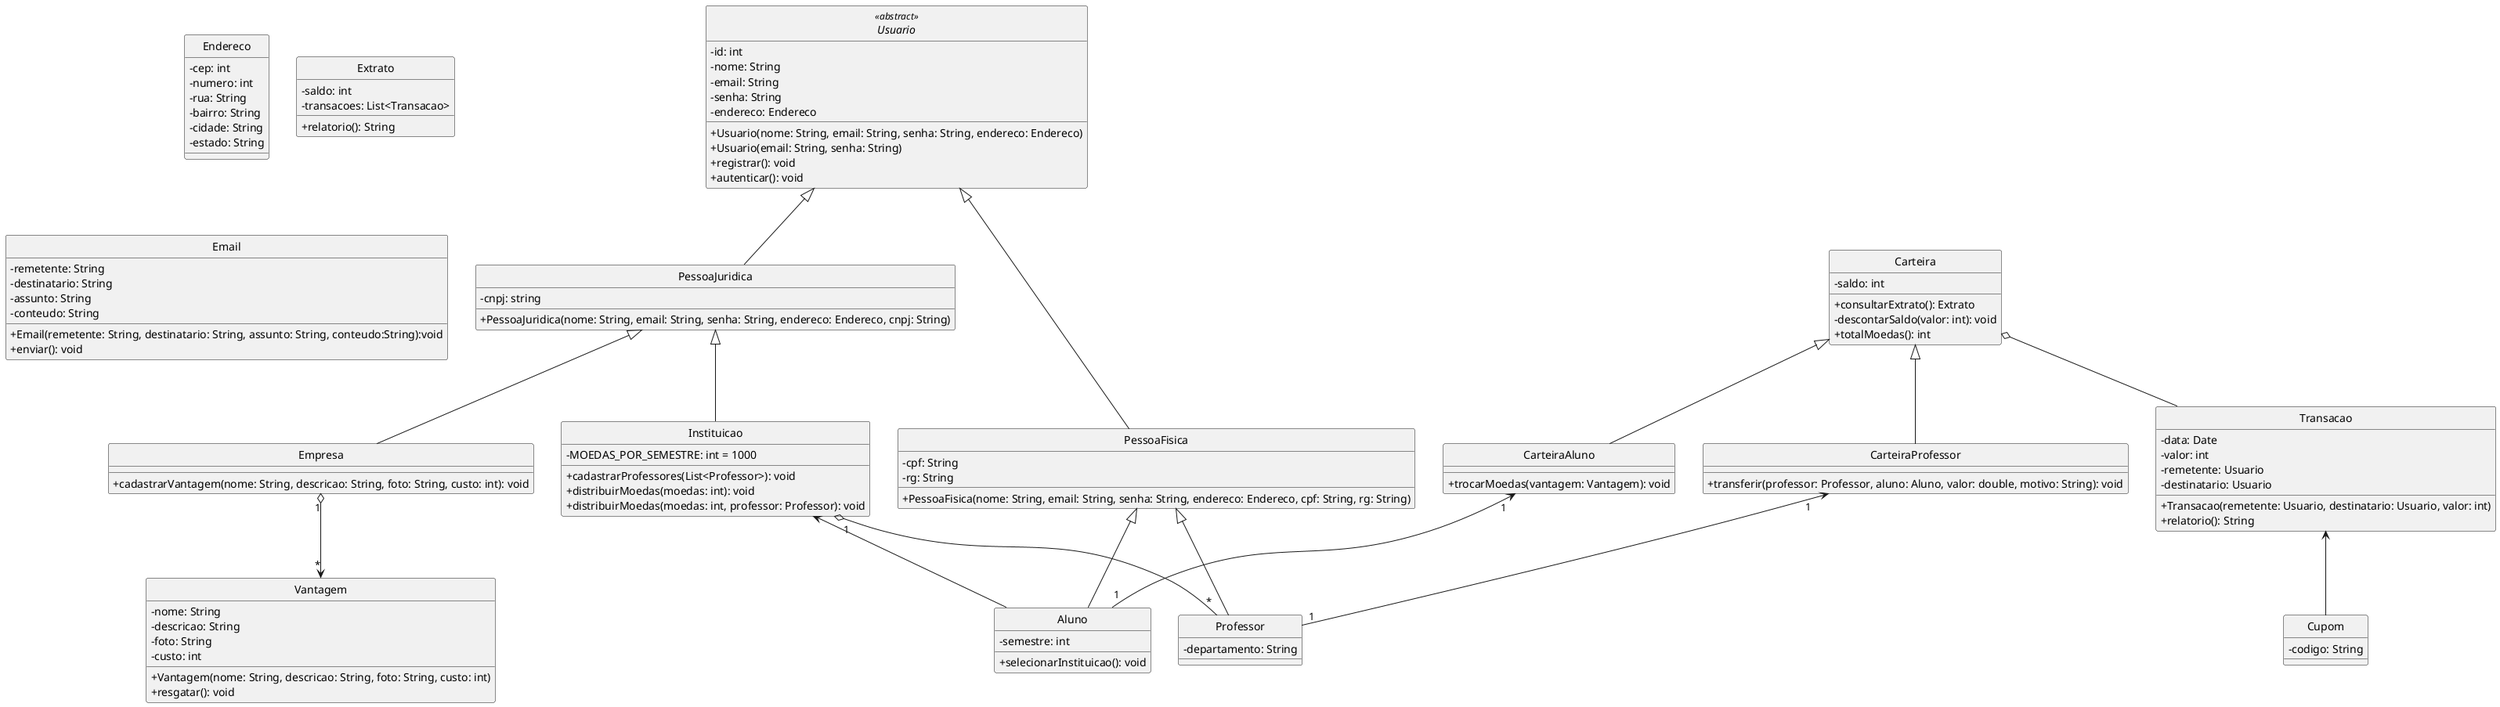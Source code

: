 @startuml classe

skinparam classAttributeIconSize 0
hide circle

abstract Usuario <<abstract>>{
    - id: int
    - nome: String
    - email: String
    - senha: String
    - endereco: Endereco
    + Usuario(nome: String, email: String, senha: String, endereco: Endereco)
    + Usuario(email: String, senha: String)
    + registrar(): void
    + autenticar(): void
}

class PessoaFisica {
    - cpf: String
    - rg: String
    + PessoaFisica(nome: String, email: String, senha: String, endereco: Endereco, cpf: String, rg: String)
}

class PessoaJuridica {
    - cnpj: string
    + PessoaJuridica(nome: String, email: String, senha: String, endereco: Endereco, cnpj: String)
}

class Instituicao {
    - MOEDAS_POR_SEMESTRE: int = 1000
    + cadastrarProfessores(List<Professor>): void
    + distribuirMoedas(moedas: int): void
    + distribuirMoedas(moedas: int, professor: Professor): void
}

class Endereco {
    - cep: int
    - numero: int
    - rua: String
    - bairro: String
    - cidade: String
    - estado: String
}

class Aluno {
    - semestre: int
    + selecionarInstituicao(): void
}

class Professor {
    - departamento: String
}

class Empresa {
    + cadastrarVantagem(nome: String, descricao: String, foto: String, custo: int): void
}

class Transacao {
    - data: Date
    - valor: int
    - remetente: Usuario
    - destinatario: Usuario
    + Transacao(remetente: Usuario, destinatario: Usuario, valor: int)
    + relatorio(): String
}

class Extrato {
    - saldo: int
    - transacoes: List<Transacao>
    + relatorio(): String
}

class Vantagem {
    - nome: String
    - descricao: String
    - foto: String
    - custo: int
    + Vantagem(nome: String, descricao: String, foto: String, custo: int)
    + resgatar(): void
}

class Email {
    - remetente: String
    - destinatario: String
    - assunto: String
    - conteudo: String
    + Email(remetente: String, destinatario: String, assunto: String, conteudo:String):void
    + enviar(): void
}

class Carteira {
    - saldo: int
    + consultarExtrato(): Extrato
    - descontarSaldo(valor: int): void
    + totalMoedas(): int
}

class CarteiraAluno {
    + trocarMoedas(vantagem: Vantagem): void
}

class CarteiraProfessor{
    + transferir(professor: Professor, aluno: Aluno, valor: double, motivo: String): void
}

class Cupom {
    - codigo: String
}

'Relacionamento Usuario
Usuario <|-- PessoaFisica
Usuario <|-- PessoaJuridica

'Relacionamento PessoaFisica
PessoaFisica <|-- Aluno
PessoaFisica <|-- Professor

'Relacionamento PessoaJuridica
PessoaJuridica <|-- Empresa
PessoaJuridica <|-- Instituicao

'Relacionamento Instituicao
Instituicao "1" o-- "*" Professor
Instituicao <-- Aluno

'Relacionamento CarteiraAluno
CarteiraAluno "1" <-- "1" Aluno


'Relacionamento CarteiraProfessor
CarteiraProfessor "1" <-- "1" Professor

'Relacionamento Carteira
Carteira <|-- CarteiraProfessor
Carteira <|-- CarteiraAluno
Carteira  o--  Transacao

'Relacionamento Transacao
Transacao <-- Cupom

'Relacionamento Empresa
Empresa "1" o--> "*" Vantagem

@enduml